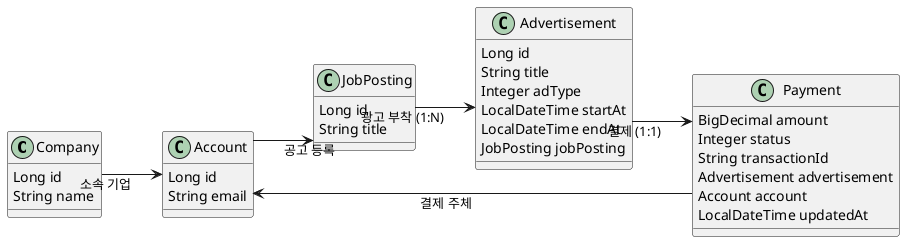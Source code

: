 @startuml
skinparam classAttributeIconSize 0
skinparam linetype ortho
left to right direction

class Company {
  Long id
  String name
}

class Account {
  Long id
  String email
}

class JobPosting {
  Long id
  String title
}

class Advertisement {
  Long id
  String title
  Integer adType
  LocalDateTime startAt
  LocalDateTime endAt
  JobPosting jobPosting
}

class Payment {
  BigDecimal amount
  Integer status
  String transactionId
  Advertisement advertisement
  Account account
  LocalDateTime updatedAt
}

Company --> Account : 소속 기업
Account --> JobPosting : 공고 등록
JobPosting --> Advertisement : 광고 부착 (1:N)
Advertisement --> Payment : 결제 (1:1)
Payment --> Account : 결제 주체

@enduml
